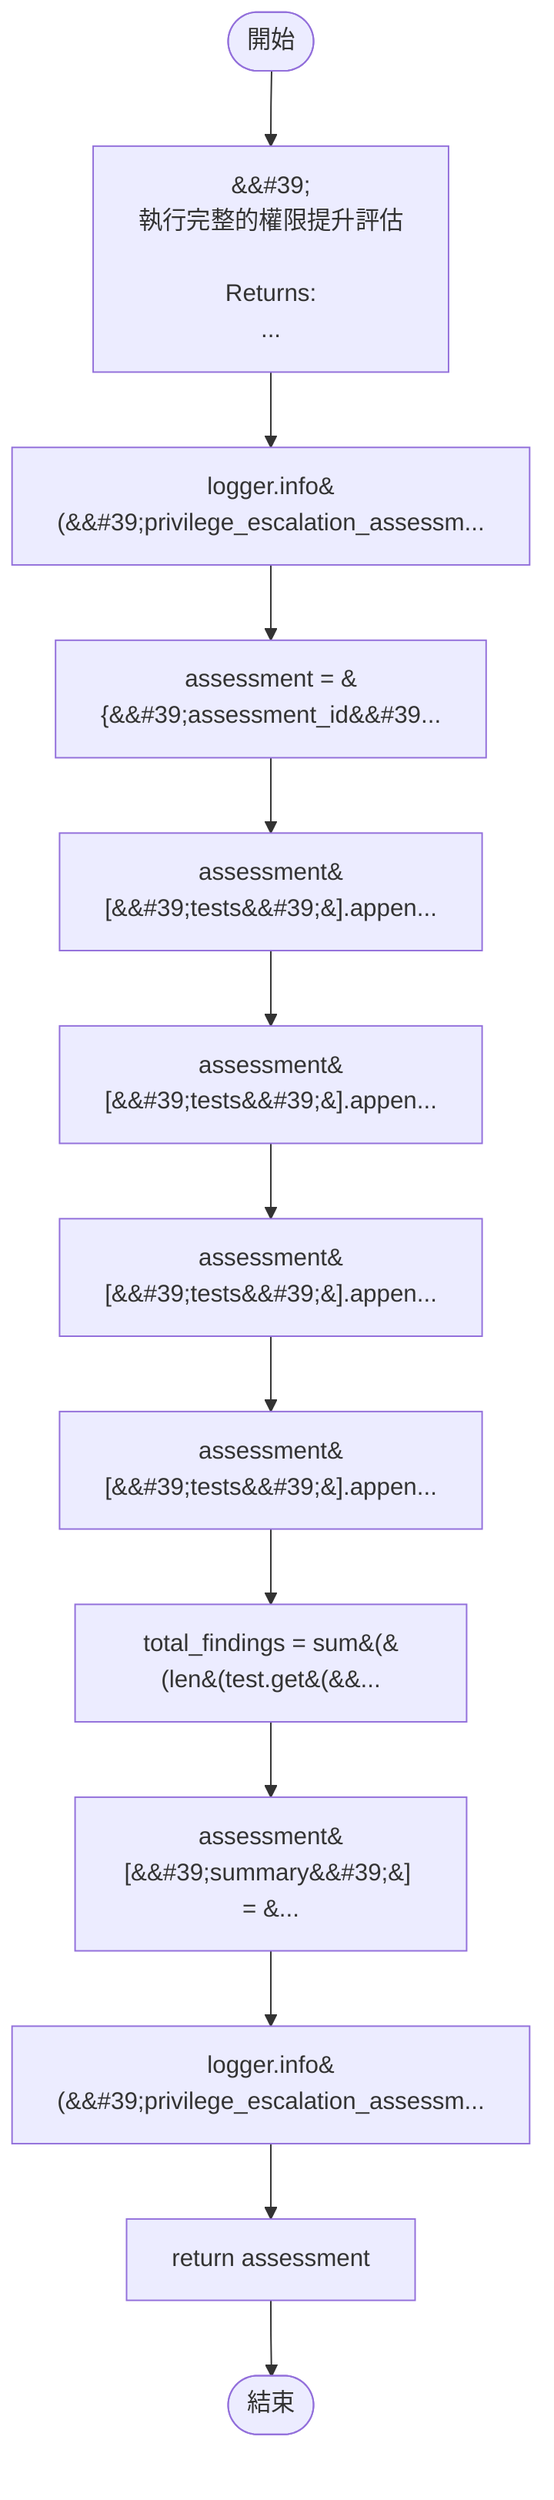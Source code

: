 flowchart TB
    n1([開始])
    n2([結束])
    n3[&amp;&#35;39;\n        執行完整的權限提升評估\n\n        Returns:\n ...]
    n4[logger.info&#40;&amp;&#35;39;privilege_escalation_assessm...]
    n5[assessment = &#123;&amp;&#35;39;assessment_id&amp;&#35;39...]
    n6[assessment&#91;&amp;&#35;39;tests&amp;&#35;39;&#93;.appen...]
    n7[assessment&#91;&amp;&#35;39;tests&amp;&#35;39;&#93;.appen...]
    n8[assessment&#91;&amp;&#35;39;tests&amp;&#35;39;&#93;.appen...]
    n9[assessment&#91;&amp;&#35;39;tests&amp;&#35;39;&#93;.appen...]
    n10[total_findings = sum&#40;&#40;len&#40;test.get&#40;&amp;&...]
    n11[assessment&#91;&amp;&#35;39;summary&amp;&#35;39;&#93; = &...]
    n12[logger.info&#40;&amp;&#35;39;privilege_escalation_assessm...]
    n13[return assessment]
    n1 --> n3
    n3 --> n4
    n4 --> n5
    n5 --> n6
    n6 --> n7
    n7 --> n8
    n8 --> n9
    n9 --> n10
    n10 --> n11
    n11 --> n12
    n12 --> n13
    n13 --> n2